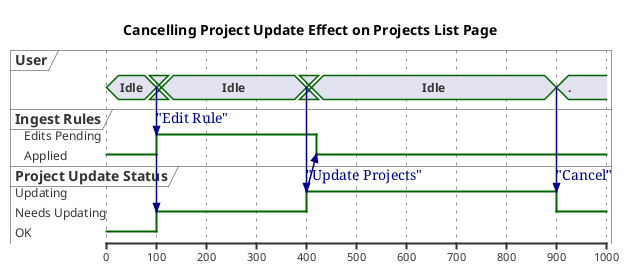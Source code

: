 @startuml
Title Cancelling Project Update Effect on Projects List Page

concise "User" as USER
robust "Ingest Rules" as RULES
robust "Project Update Status" as PROJECTS
scale 100 as 50 pixels

@0
USER is Idle
RULES is "Applied"
PROJECTS is OK

@100
USER is "."
USER -> RULES: "Edit Rule"
RULES -> PROJECTS
RULES is "Edits Pending"
PROJECTS is "Needs Updating"

@+10
USER is Idle

@400
USER is "."
USER -> PROJECTS: "Update Projects"
PROJECTS -> RULES@+20
PROJECTS is "Updating"

@+10
USER is Idle

@+10
RULES is "Applied"

@900
USER is "."
USER -> PROJECTS: "Cancel"
PROJECTS is "Needs Updating"

@enduml